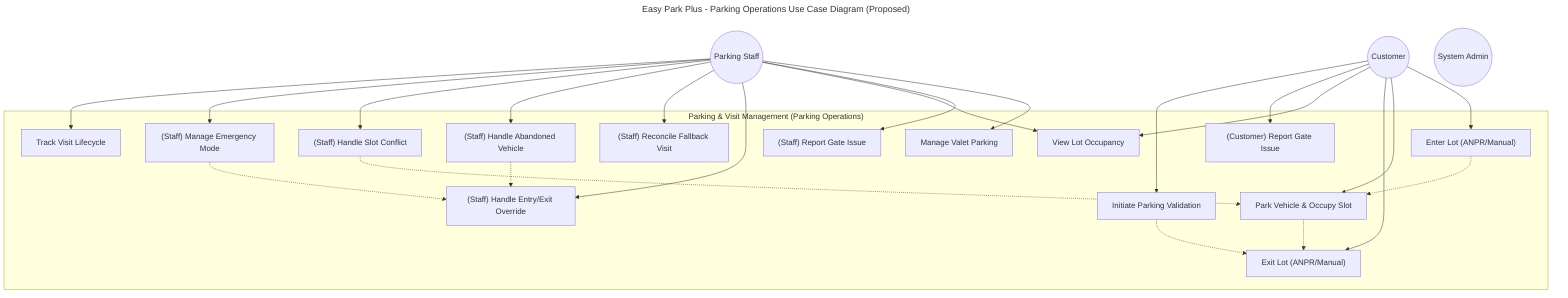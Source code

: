 ---
title: Easy Park Plus - Parking Operations Use Case Diagram (Proposed)
---

graph TD
    Customer((Customer))
    ParkingStaff((Parking Staff))
    SystemAdmin((System Admin))

    subgraph "Parking & Visit Management (Parking Operations)"
        UC_EnterLot["Enter Lot (ANPR/Manual)"]
        UC_ParkVehicle["Park Vehicle & Occupy Slot"]
        UC_ExitLot["Exit Lot (ANPR/Manual)"]
        UC_ManageValet["Manage Valet Parking"]
        UC_Staff_ReportGateIssue["(Staff) Report Gate Issue"]
        UC_Customer_ReportGateIssue["(Customer) Report Gate Issue"]
        UC_ViewLotOccupancy["View Lot Occupancy"]
        UC_Staff_HandleManualOverride["(Staff) Handle Entry/Exit Override"]
        UC_Staff_ReconcileVisit["(Staff) Reconcile Fallback Visit"]
        UC_HandleAbandonedVehicle["(Staff) Handle Abandoned Vehicle"]
        UC_InitiateParkingValidation["Initiate Parking Validation"]
        UC_HandleSlotConflict["(Staff) Handle Slot Conflict"]
        UC_ManageEmergencyMode["(Staff) Manage Emergency Mode"]
        UC_TrackVisitLifecycle["Track Visit Lifecycle"]
    end

    %% Customer Interactions
    Customer --> UC_EnterLot
    Customer --> UC_ParkVehicle
    Customer --> UC_ExitLot
    Customer --> UC_ViewLotOccupancy
    Customer --> UC_Customer_ReportGateIssue
    Customer --> UC_InitiateParkingValidation

    %% Parking Staff Interactions
    ParkingStaff --> UC_ManageValet
    ParkingStaff --> UC_Staff_ReportGateIssue
    ParkingStaff --> UC_ViewLotOccupancy
    ParkingStaff --> UC_Staff_HandleManualOverride
    ParkingStaff --> UC_Staff_ReconcileVisit
    ParkingStaff --> UC_HandleAbandonedVehicle
    ParkingStaff --> UC_HandleSlotConflict
    ParkingStaff --> UC_ManageEmergencyMode
    ParkingStaff --> UC_TrackVisitLifecycle


    %% Illustrative Relationships (can be expanded based on specific flows)
    UC_EnterLot -.-> UC_ParkVehicle
    UC_ParkVehicle -.-> UC_ExitLot
    UC_InitiateParkingValidation -.-> UC_ExitLot
    UC_HandleSlotConflict -.-> UC_ParkVehicle
    UC_ManageEmergencyMode -.-> UC_Staff_HandleManualOverride
    UC_HandleAbandonedVehicle -.-> UC_Staff_HandleManualOverride